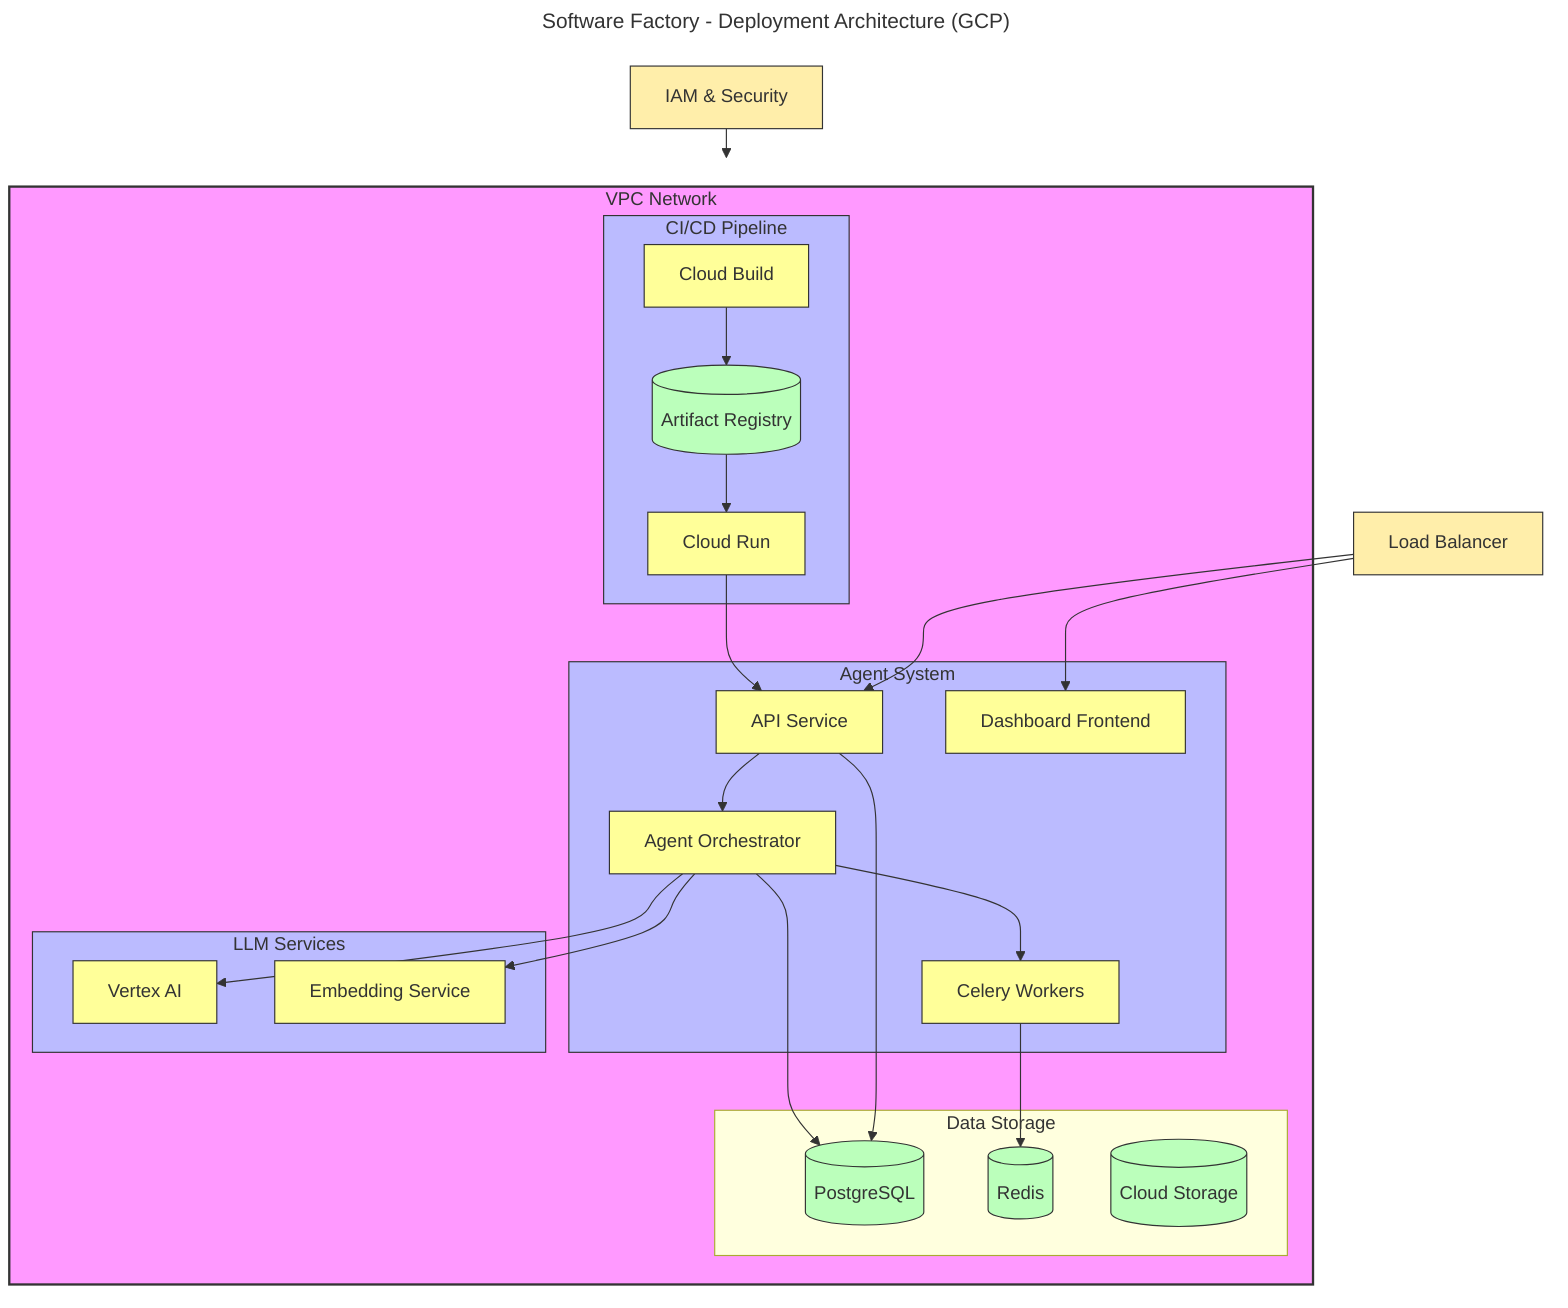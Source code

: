 ---
title: Software Factory - Deployment Architecture (GCP)
---
flowchart TB
    %% VPC Network
    subgraph VPC["VPC Network"]
        %% Agent System
        subgraph AgentSystem["Agent System"]
            API[API Service]
            Orchestrator[Agent Orchestrator]
            Celery[Celery Workers]
            Frontend[Dashboard Frontend]
        end
        
        %% Data Storage
        subgraph DataStorage["Data Storage"]
            Postgres[(PostgreSQL)]
            Redis[(Redis)]
            Storage[(Cloud Storage)]
        end
        
        %% LLM Services
        subgraph LLMServices["LLM Services"]
            Vertex[Vertex AI]
            Embedding[Embedding Service]
        end
        
        %% CI/CD Pipeline
        subgraph CICD["CI/CD Pipeline"]
            CloudBuild[Cloud Build]
            Artifacts[(Artifact Registry)]
            CloudRun[Cloud Run]
        end
    end
    
    %% External Services
    LoadBalancer[Load Balancer]
    IAM[IAM & Security]
    
    %% Connections
    LoadBalancer --> API
    LoadBalancer --> Frontend
    
    API --> Orchestrator
    Orchestrator --> Celery
    
    API --> Postgres
    Orchestrator --> Postgres
    Celery --> Redis
    
    Orchestrator --> Vertex
    Orchestrator --> Embedding
    
    CloudBuild --> Artifacts
    Artifacts --> CloudRun
    CloudRun --> API
    
    IAM --> VPC
    
    %% Styling
    classDef network fill:#f9f,stroke:#333,stroke-width:2px
    classDef cloud fill:#bbf,stroke:#333,stroke-width:1px
    classDef database fill:#bfb,stroke:#333,stroke-width:1px
    classDef server fill:#ff9,stroke:#333,stroke-width:1px
    classDef security fill:#fea,stroke:#333,stroke-width:1px
    
    class VPC network
    class AgentSystem,LLMServices,CICD cloud
    class Postgres,Redis,Storage,Artifacts database
    class API,Orchestrator,Celery,Frontend,Vertex,Embedding,CloudBuild,CloudRun server
    class LoadBalancer,IAM security